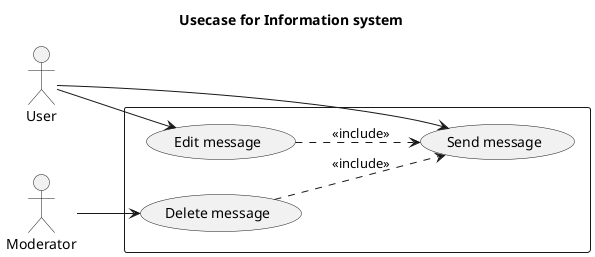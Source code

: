@startuml
title Usecase for Information system
left to right direction
skinparam packageStyle rect

actor User
actor Moderator

rectangle {
  User --> (Send message)
  User --> (Edit message)
  Moderator --> (Delete message)
  (Edit message) ..> (Send message) : <<include>>
  (Delete message) ..> (Send message) : <<include>>
}
@enduml
